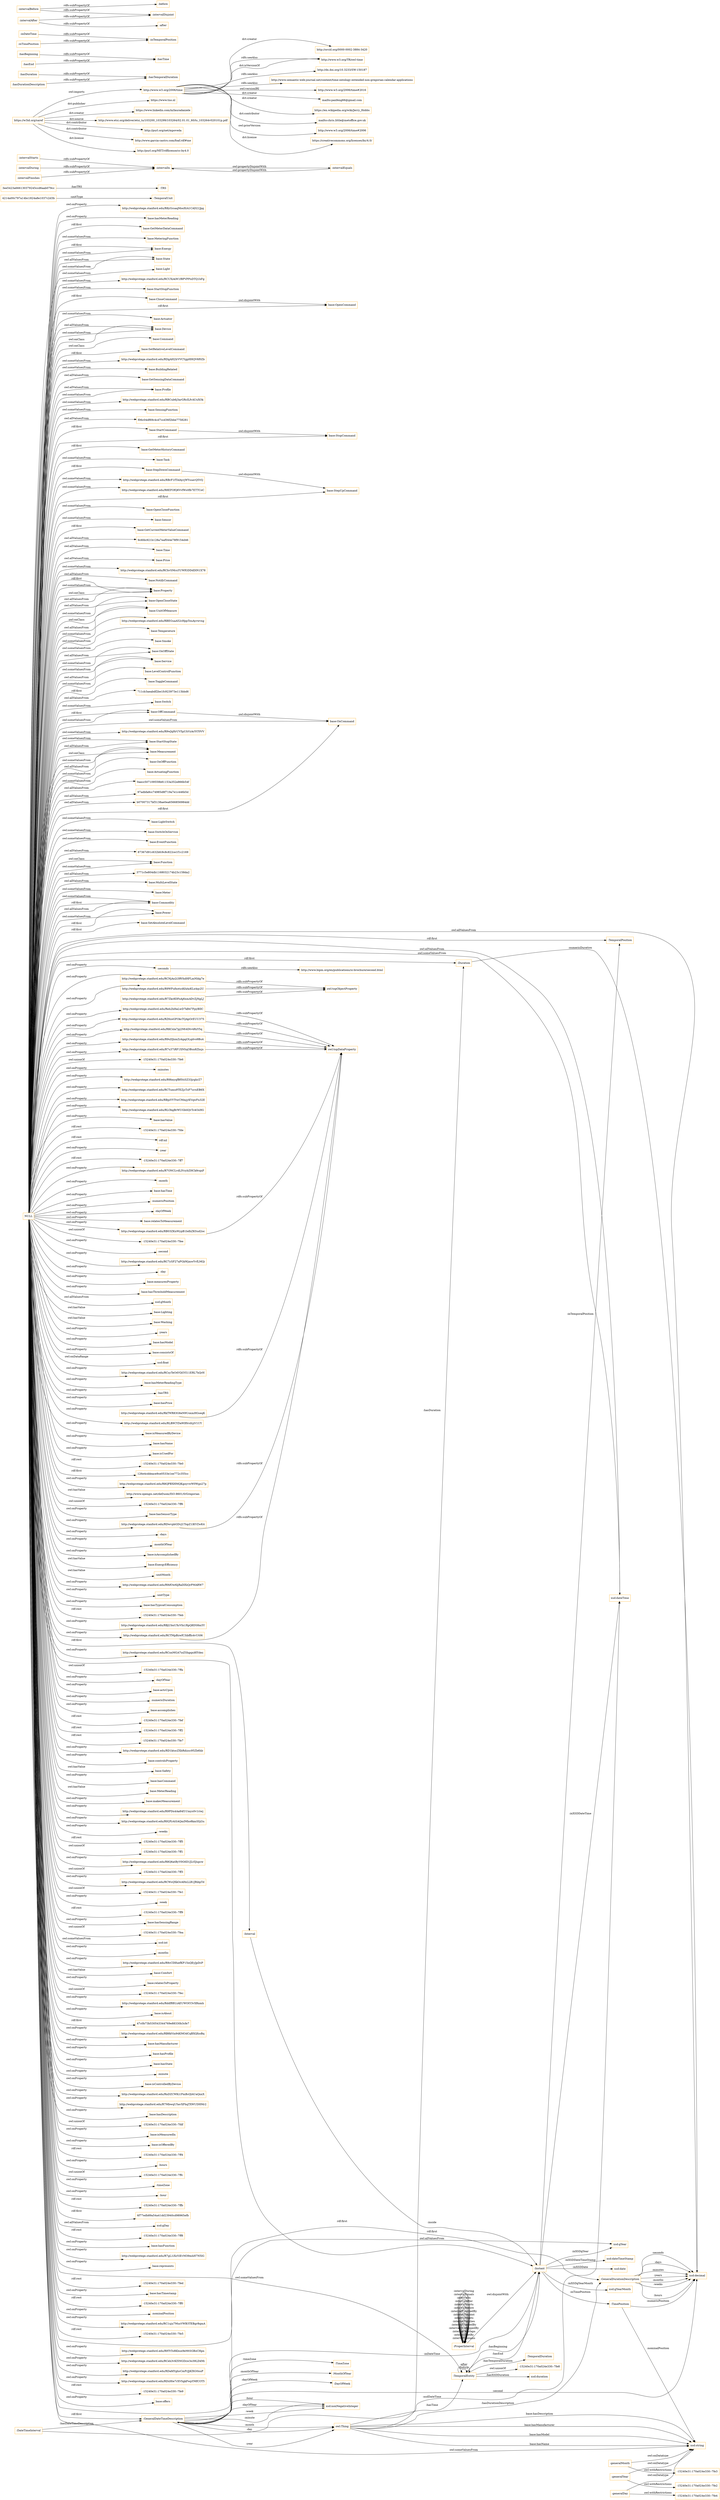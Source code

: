 digraph ar2dtool_diagram { 
rankdir=LR;
size="1501"
node [shape = rectangle, color="orange"]; "base:GetMeterDataCommand" "base:MeteringFunction" "base:Energy" "base:State" "base:Light" "http://webprotege.stanford.edu/RCUXiAiW1f8PVPPnDTQ1hFg" "base:StartStopFunction" "base:CloseCommand" "base:StopCommand" "base:Actuator" "base:Device" "base:Command" "base:SetRelativeLevelCommand" "http://webprotege.stanford.edu/RDgAH2IrVVCYgpHHQV6f0Zb" "base:BuildingRelated" "base:GetSensingDataCommand" "base:Profile" "http://webprotege.stanford.edu/RBCub6j3arGRcILfvAUxXOk" "base:SensingFunction" "f06c04df69c4cd7ccd36f2bbe7758281" "base:StepDownCommand" "base:StartCommand" "base:GetMeterHistoryCommand" "base:Task" "base:OpenCommand" "http://webprotege.stanford.edu/RBrF1fTldAyrjWYssavQ5VQ" "http://webprotege.stanford.edu/R8EFOfQ6VvfWs0fb7ETTCoC" "base:StepUpCommand" "base:OpenCloseFunction" "base:Sensor" "base:GetCurrentMeterValueCommand" "9c6fdc921b128a7eaf044e78f9154d46" "base:Time" "base:Price" "http://webprotege.stanford.edu/RChvSMcuYUWfGDDdDlN1X78" "base:NotifyCommand" "base:Property" "base:OpenCloseState" "base:UnitOfMeasure" "http://webprotege.stanford.edu/RBEGuaA52cHppTouAyrwvxg" "base:Temperature" "base:Smoke" "base:OnOffState" "base:Service" "base:LevelControlFunction" "base:ToggleCommand" "711cb3aeabdf2be1fc923973e113bbd6" "base:Switch" "base:OnCommand" "http://webprotege.stanford.edu/R9wJqHrUV5pUhVzAcYtT0VV" "base:StartStopState" "base:Measurement" "base:OnOffFunction" "base:ActuatingFunction" "0aecc507109559b81153a352e866b54f" "97adbfa8cc74985d8f719a7e1c446b5d" "b07007317bf3138ae0ea6566856984dd" "base:OffCommand" "base:LightSwitch" "base:SwitchOnService" "base:EventFunction" "87367d91c632bfc9c8c822ce1f1c2169" "base:Function" "3771c5e804db1168032174b23c158da2" "base:MultiLevelState" "base:Meter" "base:Commodity" "base:Power" "base:SetAbsoluteLevelCommand" ":TimeZone" "4214a00c797a14bc1824a8e1037c2d3b" ":GeneralDateTimeDescription" ":DateTimeInterval" "3ee5423a666130379245ccd6aab079cc" ":TRS" ":TemporalDuration" ":Duration" ":GeneralDurationDescription" ":ProperInterval" ":TimePosition" ":TemporalPosition" ":Interval" ":TemporalEntity" ":MonthOfYear" ":TemporalUnit" ":Instant" ":DayOfWeek" ; /*classes style*/
	"http://webprotege.stanford.edu/R9WFufxotu4KAAzKLx4qc2U" -> "owl:topObjectProperty" [ label = "rdfs:subPropertyOf" ];
	"http://webprotege.stanford.edu/RKCxla7pj2Mt4Dtv4RzY5q" -> "owl:topDataProperty" [ label = "rdfs:subPropertyOf" ];
	":intervalIn" -> ":intervalEquals" [ label = "owl:propertyDisjointWith" ];
	"http://www.w3.org/2006/time" -> "http://orcid.org/0000-0002-3884-3420" [ label = "dct:creator" ];
	"http://www.w3.org/2006/time" -> "http://www.w3.org/TR/owl-time" [ label = "rdfs:seeAlso" ];
	"http://www.w3.org/2006/time" -> "http://dx.doi.org/10.3233/SW-150187" [ label = "rdfs:seeAlso" ];
	"http://www.w3.org/2006/time" -> "http://www.semantic-web-journal.net/content/time-ontology-extended-non-gregorian-calendar-applications" [ label = "rdfs:seeAlso" ];
	"http://www.w3.org/2006/time" -> "http://www.w3.org/TR/owl-time" [ label = "dct:isVersionOf" ];
	"http://www.w3.org/2006/time" -> "http://www.w3.org/2006/time#2016" [ label = "owl:versionIRI" ];
	"http://www.w3.org/2006/time" -> "mailto:panfeng66@gmail.com" [ label = "dct:creator" ];
	"http://www.w3.org/2006/time" -> "https://en.wikipedia.org/wiki/Jerry_Hobbs" [ label = "dct:creator" ];
	"http://www.w3.org/2006/time" -> "mailto:chris.little@metoffice.gov.uk" [ label = "dct:contributor" ];
	"http://www.w3.org/2006/time" -> "http://www.w3.org/2006/time#2006" [ label = "owl:priorVersion" ];
	"http://www.w3.org/2006/time" -> "https://creativecommons.org/licenses/by/4.0/" [ label = "dct:license" ];
	":generalMonth" -> "-15240e31:170a024e330:-7fe3" [ label = "owl:withRestrictions" ];
	":generalMonth" -> "xsd:string" [ label = "owl:onDatatype" ];
	":intervalStarts" -> ":intervalIn" [ label = "rdfs:subPropertyOf" ];
	"http://webprotege.stanford.edu/R9uDJxmZz4gajOLqdvo9Bu4" -> "owl:topDataProperty" [ label = "rdfs:subPropertyOf" ];
	"base:StartCommand" -> "base:StopCommand" [ label = "owl:disjointWith" ];
	"base:OffCommand" -> "base:OnCommand" [ label = "owl:disjointWith" ];
	":hasDuration" -> ":hasTemporalDuration" [ label = "rdfs:subPropertyOf" ];
	":ProperInterval" -> ":Instant" [ label = "owl:disjointWith" ];
	":hasBeginning" -> ":hasTime" [ label = "rdfs:subPropertyOf" ];
	":intervalEquals" -> ":intervalIn" [ label = "owl:propertyDisjointWith" ];
	":seconds" -> "http://www.bipm.org/en/publications/si-brochure/second.html" [ label = "rdfs:seeAlso" ];
	"http://webprotege.stanford.edu/RB03ZKnWypB1bdhZKSud2oc" -> "owl:topDataProperty" [ label = "rdfs:subPropertyOf" ];
	"http://webprotege.stanford.edu/R7Zkc8DFoAj6xmADvZjNgLJ" -> "owl:topObjectProperty" [ label = "rdfs:subPropertyOf" ];
	":intervalDuring" -> ":intervalIn" [ label = "rdfs:subPropertyOf" ];
	"http://webprotege.stanford.edu/RCNjAo2i3RVhdHFLmNIdg7e" -> "owl:topObjectProperty" [ label = "rdfs:subPropertyOf" ];
	"http://webprotege.stanford.edu/RkTWR83G6eN9UoxmHGseqK" -> "owl:topDataProperty" [ label = "rdfs:subPropertyOf" ];
	"http://webprotege.stanford.edu/RDwvpbGDvjUTopZ1lKVZwK4" -> "owl:topDataProperty" [ label = "rdfs:subPropertyOf" ];
	"http://webprotege.stanford.edu/RCTMpBzwfC3ibffls4vUt06" -> "owl:topDataProperty" [ label = "rdfs:subPropertyOf" ];
	"base:CloseCommand" -> "base:OpenCommand" [ label = "owl:disjointWith" ];
	":inDateTime" -> ":inTemporalPosition" [ label = "rdfs:subPropertyOf" ];
	":intervalFinishes" -> ":intervalIn" [ label = "rdfs:subPropertyOf" ];
	"NULL" -> "base:State" [ label = "owl:allValuesFrom" ];
	"NULL" -> "-15240e31:170a024e330:-7fe6" [ label = "owl:unionOf" ];
	"NULL" -> ":minutes" [ label = "owl:onProperty" ];
	"NULL" -> "base:MultiLevelState" [ label = "owl:allValuesFrom" ];
	"NULL" -> "http://webprotege.stanford.edu/R9bxyqfBfStiSZ33jrghrZ7" [ label = "owl:onProperty" ];
	"NULL" -> "base:GetCurrentMeterValueCommand" [ label = "rdf:first" ];
	"NULL" -> "http://webprotege.stanford.edu/RCTumu9TEZjcTzF7uvxEB6X" [ label = "owl:onProperty" ];
	"NULL" -> "http://webprotege.stanford.edu/RBpiVVTtwCMmjyKVqwFn32E" [ label = "owl:onProperty" ];
	"NULL" -> "base:OpenCloseState" [ label = "owl:allValuesFrom" ];
	"NULL" -> "http://webprotege.stanford.edu/RLObgBrWUGbtlQvTc4OsHG" [ label = "owl:onProperty" ];
	"NULL" -> "base:Switch" [ label = "owl:someValuesFrom" ];
	"NULL" -> "base:hasValue" [ label = "owl:onProperty" ];
	"NULL" -> "-15240e31:170a024e330:-7fde" [ label = "rdf:rest" ];
	"NULL" -> "rdf:nil" [ label = "rdf:rest" ];
	"NULL" -> "f06c04df69c4cd7ccd36f2bbe7758281" [ label = "owl:allValuesFrom" ];
	"NULL" -> ":year" [ label = "owl:onProperty" ];
	"NULL" -> "-15240e31:170a024e330:-7ff7" [ label = "rdf:rest" ];
	"NULL" -> ":GeneralDateTimeDescription" [ label = "rdf:first" ];
	"NULL" -> "http://webprotege.stanford.edu/R7ONCLvdLIVcybZHCk9rqnF" [ label = "owl:onProperty" ];
	"NULL" -> "3771c5e804db1168032174b23c158da2" [ label = "owl:allValuesFrom" ];
	"NULL" -> ":month" [ label = "owl:onProperty" ];
	"NULL" -> "base:hasTime" [ label = "owl:onProperty" ];
	"NULL" -> ":numericPosition" [ label = "owl:onProperty" ];
	"NULL" -> "0aecc507109559b81153a352e866b54f" [ label = "owl:allValuesFrom" ];
	"NULL" -> ":dayOfWeek" [ label = "owl:onProperty" ];
	"NULL" -> "base:relatesToMeasurement" [ label = "owl:onProperty" ];
	"NULL" -> "http://webprotege.stanford.edu/Reh2hHaLwD7kB47FpyBIIC" [ label = "owl:onProperty" ];
	"NULL" -> "-15240e31:170a024e330:-7fee" [ label = "owl:unionOf" ];
	"NULL" -> ":second" [ label = "owl:onProperty" ];
	"NULL" -> "http://webprotege.stanford.edu/RC7ySF27aPGkWjmwYvfLMQi" [ label = "owl:onProperty" ];
	"NULL" -> ":day" [ label = "owl:onProperty" ];
	"NULL" -> "base:measuresProperty" [ label = "owl:onProperty" ];
	"NULL" -> "base:Commodity" [ label = "rdf:first" ];
	"NULL" -> "base:hasThresholdMeasurement" [ label = "owl:onProperty" ];
	"NULL" -> "base:OnOffFunction" [ label = "owl:someValuesFrom" ];
	"NULL" -> "base:OnCommand" [ label = "owl:someValuesFrom" ];
	"NULL" -> "xsd:gMonth" [ label = "owl:allValuesFrom" ];
	"NULL" -> "base:Actuator" [ label = "owl:someValuesFrom" ];
	"NULL" -> "base:Lighting" [ label = "owl:hasValue" ];
	"NULL" -> "b07007317bf3138ae0ea6566856984dd" [ label = "owl:allValuesFrom" ];
	"NULL" -> "base:Washing" [ label = "owl:hasValue" ];
	"NULL" -> "base:Service" [ label = "owl:someValuesFrom" ];
	"NULL" -> ":years" [ label = "owl:onProperty" ];
	"NULL" -> "base:LevelControlFunction" [ label = "owl:someValuesFrom" ];
	"NULL" -> "base:hasModel" [ label = "owl:onProperty" ];
	"NULL" -> "base:StartCommand" [ label = "rdf:first" ];
	"NULL" -> "base:consistsOf" [ label = "owl:onProperty" ];
	"NULL" -> "xsd:float" [ label = "owl:onDataRange" ];
	"NULL" -> "base:Device" [ label = "owl:allValuesFrom" ];
	"NULL" -> "http://webprotege.stanford.edu/RCsyTeO4VQGVl11ERL7hQrH" [ label = "owl:onProperty" ];
	"NULL" -> "http://webprotege.stanford.edu/RB03ZKnWypB1bdhZKSud2oc" [ label = "owl:onProperty" ];
	"NULL" -> "base:SetAbsoluteLevelCommand" [ label = "rdf:first" ];
	"NULL" -> "base:hasMeterReadingType" [ label = "owl:onProperty" ];
	"NULL" -> "base:Device" [ label = "owl:someValuesFrom" ];
	"NULL" -> "base:GetMeterHistoryCommand" [ label = "rdf:first" ];
	"NULL" -> ":hasTRS" [ label = "owl:onProperty" ];
	"NULL" -> "http://webprotege.stanford.edu/RZ6zoGFOkcTQApOrEUU375" [ label = "owl:onProperty" ];
	"NULL" -> "base:BuildingRelated" [ label = "owl:someValuesFrom" ];
	"NULL" -> "base:hasPrice" [ label = "owl:onProperty" ];
	"NULL" -> "base:Property" [ label = "rdf:first" ];
	"NULL" -> "http://webprotege.stanford.edu/RLB9CYDaWlf0rsfcjiV1UY" [ label = "owl:onProperty" ];
	"NULL" -> "base:isMeasuredByDevice" [ label = "owl:onProperty" ];
	"NULL" -> "base:hasName" [ label = "owl:onProperty" ];
	"NULL" -> "base:isUsedFor" [ label = "owl:onProperty" ];
	"NULL" -> "-15240e31:170a024e330:-7fe0" [ label = "rdf:rest" ];
	"NULL" -> "xsd:string" [ label = "owl:someValuesFrom" ];
	"NULL" -> "base:UnitOfMeasure" [ label = "owl:onClass" ];
	"NULL" -> "base:GetSensingDataCommand" [ label = "owl:allValuesFrom" ];
	"NULL" -> "87367d91c632bfc9c8c822ce1f1c2169" [ label = "owl:allValuesFrom" ];
	"NULL" -> "126e4cddeace9ce0533e1ee772c355cc" [ label = "rdf:first" ];
	"NULL" -> "http://webprotege.stanford.edu/R8QPBXHMQKgoyvwW0Wgo27p" [ label = "owl:onProperty" ];
	"NULL" -> "base:Property" [ label = "owl:someValuesFrom" ];
	"NULL" -> "http://www.opengis.net/def/uom/ISO-8601/0/Gregorian" [ label = "owl:hasValue" ];
	"NULL" -> "base:Function" [ label = "owl:onClass" ];
	"NULL" -> "-15240e31:170a024e330:-7ff6" [ label = "owl:unionOf" ];
	"NULL" -> "base:Device" [ label = "owl:onClass" ];
	"NULL" -> "base:hasSensorType" [ label = "owl:onProperty" ];
	"NULL" -> "http://webprotege.stanford.edu/R7u37iRF1XNSqOBsn8Zhsjs" [ label = "owl:onProperty" ];
	"NULL" -> ":days" [ label = "owl:onProperty" ];
	"NULL" -> ":monthOfYear" [ label = "owl:onProperty" ];
	"NULL" -> "base:SetRelativeLevelCommand" [ label = "rdf:first" ];
	"NULL" -> "base:isAccomplishedBy" [ label = "owl:onProperty" ];
	"NULL" -> "base:EnergyEfficiency" [ label = "owl:hasValue" ];
	"NULL" -> ":unitMonth" [ label = "owl:hasValue" ];
	"NULL" -> "http://webprotege.stanford.edu/R9ifOw6ljRaDlXiQrPMARW7" [ label = "owl:onProperty" ];
	"NULL" -> "base:SwitchOnService" [ label = "owl:someValuesFrom" ];
	"NULL" -> ":unitType" [ label = "owl:onProperty" ];
	"NULL" -> "base:hasTypicalConsumption" [ label = "owl:onProperty" ];
	"NULL" -> "-15240e31:170a024e330:-7feb" [ label = "rdf:rest" ];
	"NULL" -> "http://webprotege.stanford.edu/RBjUbnUXcVIn1RpQ8DS8m5Y" [ label = "owl:onProperty" ];
	"NULL" -> "base:Command" [ label = "owl:onClass" ];
	"NULL" -> "base:Service" [ label = "owl:allValuesFrom" ];
	"NULL" -> "xsd:dateTime" [ label = "owl:someValuesFrom" ];
	"NULL" -> "http://webprotege.stanford.edu/RCnxMGA7ioZShgqxi8IYdez" [ label = "owl:onProperty" ];
	"NULL" -> "-15240e31:170a024e330:-7ffa" [ label = "owl:unionOf" ];
	"NULL" -> ":dayOfYear" [ label = "owl:onProperty" ];
	"NULL" -> "base:StartStopState" [ label = "owl:someValuesFrom" ];
	"NULL" -> "base:actsUpon" [ label = "owl:onProperty" ];
	"NULL" -> "base:Measurement" [ label = "owl:allValuesFrom" ];
	"NULL" -> ":numericDuration" [ label = "owl:onProperty" ];
	"NULL" -> "base:ActuatingFunction" [ label = "owl:someValuesFrom" ];
	"NULL" -> "base:accomplishes" [ label = "owl:onProperty" ];
	"NULL" -> "-15240e31:170a024e330:-7fef" [ label = "rdf:rest" ];
	"NULL" -> "-15240e31:170a024e330:-7ff2" [ label = "rdf:rest" ];
	"NULL" -> "http://webprotege.stanford.edu/RDwvpbGDvjUTopZ1lKVZwK4" [ label = "owl:onProperty" ];
	"NULL" -> "base:CloseCommand" [ label = "rdf:first" ];
	"NULL" -> "-15240e31:170a024e330:-7fe7" [ label = "rdf:rest" ];
	"NULL" -> "base:Power" [ label = "owl:someValuesFrom" ];
	"NULL" -> "711cb3aeabdf2be1fc923973e113bbd6" [ label = "owl:allValuesFrom" ];
	"NULL" -> "http://webprotege.stanford.edu/RD1ktocZXbRdizsc95Zb6hb" [ label = "owl:onProperty" ];
	"NULL" -> "base:controlsProperty" [ label = "owl:onProperty" ];
	"NULL" -> "base:Safety" [ label = "owl:hasValue" ];
	"NULL" -> "base:Task" [ label = "owl:someValuesFrom" ];
	"NULL" -> "http://webprotege.stanford.edu/RChvSMcuYUWfGDDdDlN1X78" [ label = "owl:someValuesFrom" ];
	"NULL" -> "http://webprotege.stanford.edu/RBCub6j3arGRcILfvAUxXOk" [ label = "owl:someValuesFrom" ];
	"NULL" -> "base:Meter" [ label = "owl:someValuesFrom" ];
	"NULL" -> "base:hasCommand" [ label = "owl:onProperty" ];
	"NULL" -> "base:StepDownCommand" [ label = "rdf:first" ];
	"NULL" -> "base:MeterReading" [ label = "owl:hasValue" ];
	"NULL" -> "9c6fdc921b128a7eaf044e78f9154d46" [ label = "owl:allValuesFrom" ];
	"NULL" -> "base:makesMeasurement" [ label = "owl:onProperty" ];
	"NULL" -> "http://webprotege.stanford.edu/R9PDn4Aa84f1Umys0v1riwj" [ label = "owl:onProperty" ];
	"NULL" -> "http://webprotege.stanford.edu/R92Py4iSAQmIMho8kmSSjGu" [ label = "owl:onProperty" ];
	"NULL" -> ":TemporalEntity" [ label = "owl:someValuesFrom" ];
	"NULL" -> "base:NotifyCommand" [ label = "owl:allValuesFrom" ];
	"NULL" -> "base:Commodity" [ label = "owl:allValuesFrom" ];
	"NULL" -> "base:ToggleCommand" [ label = "rdf:first" ];
	"NULL" -> "base:StopCommand" [ label = "rdf:first" ];
	"NULL" -> ":weeks" [ label = "owl:onProperty" ];
	"NULL" -> "-15240e31:170a024e330:-7ff5" [ label = "rdf:rest" ];
	"NULL" -> "base:LightSwitch" [ label = "owl:someValuesFrom" ];
	"NULL" -> "base:OpenCommand" [ label = "rdf:first" ];
	"NULL" -> "-15240e31:170a024e330:-7ff1" [ label = "owl:unionOf" ];
	"NULL" -> "http://webprotege.stanford.edu/R8Q6atByV0G6D1JLt5Jupcw" [ label = "owl:onProperty" ];
	"NULL" -> "base:StepUpCommand" [ label = "rdf:first" ];
	"NULL" -> "base:OffCommand" [ label = "rdf:first" ];
	"NULL" -> ":GeneralDurationDescription" [ label = "rdf:first" ];
	"NULL" -> "base:Profile" [ label = "owl:someValuesFrom" ];
	"NULL" -> "http://webprotege.stanford.edu/RCNjAo2i3RVhdHFLmNIdg7e" [ label = "owl:onProperty" ];
	"NULL" -> "-15240e31:170a024e330:-7ff3" [ label = "owl:unionOf" ];
	"NULL" -> "http://webprotege.stanford.edu/RCWsQXkOcAHxLLB1JRibpTd" [ label = "owl:onProperty" ];
	"NULL" -> "-15240e31:170a024e330:-7fe1" [ label = "owl:unionOf" ];
	"NULL" -> ":Duration" [ label = "rdf:first" ];
	"NULL" -> ":week" [ label = "owl:onProperty" ];
	"NULL" -> "http://webprotege.stanford.edu/RBEGuaA52cHppTouAyrwvxg" [ label = "owl:someValuesFrom" ];
	"NULL" -> "-15240e31:170a024e330:-7ff9" [ label = "rdf:rest" ];
	"NULL" -> "base:Function" [ label = "owl:someValuesFrom" ];
	"NULL" -> "base:hasSensingRange" [ label = "owl:onProperty" ];
	"NULL" -> "base:Measurement" [ label = "owl:onClass" ];
	"NULL" -> "-15240e31:170a024e330:-7fea" [ label = "owl:unionOf" ];
	"NULL" -> "xsd:int" [ label = "owl:someValuesFrom" ];
	"NULL" -> ":months" [ label = "owl:onProperty" ];
	"NULL" -> "base:Property" [ label = "owl:onClass" ];
	"NULL" -> "http://webprotege.stanford.edu/R9cCDlfuefKP15nQEyJpDcP" [ label = "owl:onProperty" ];
	"NULL" -> ":Interval" [ label = "rdf:first" ];
	"NULL" -> "base:Comfort" [ label = "owl:hasValue" ];
	"NULL" -> "base:relatesToProperty" [ label = "owl:onProperty" ];
	"NULL" -> "-15240e31:170a024e330:-7fec" [ label = "owl:unionOf" ];
	"NULL" -> "base:Property" [ label = "owl:allValuesFrom" ];
	"NULL" -> "base:Light" [ label = "owl:someValuesFrom" ];
	"NULL" -> ":seconds" [ label = "owl:onProperty" ];
	"NULL" -> "base:Sensor" [ label = "owl:someValuesFrom" ];
	"NULL" -> "http://webprotege.stanford.edu/RddfRR1iAEUWOtY3vXRnmh" [ label = "owl:onProperty" ];
	"NULL" -> "base:isAbout" [ label = "owl:onProperty" ];
	"NULL" -> "47c0b73b530543344769e88330b3cfe7" [ label = "rdf:first" ];
	"NULL" -> "xsd:dateTime" [ label = "owl:allValuesFrom" ];
	"NULL" -> "http://webprotege.stanford.edu/R9WFufxotu4KAAzKLx4qc2U" [ label = "owl:onProperty" ];
	"NULL" -> "http://webprotege.stanford.edu/RB8kVin94KMOdCqBXQfzoBq" [ label = "owl:onProperty" ];
	"NULL" -> "base:hasManufacturer" [ label = "owl:onProperty" ];
	"NULL" -> "base:StartStopState" [ label = "owl:allValuesFrom" ];
	"NULL" -> "base:hasProfile" [ label = "owl:onProperty" ];
	"NULL" -> "base:hasState" [ label = "owl:onProperty" ];
	"NULL" -> "http://webprotege.stanford.edu/RCUXiAiW1f8PVPPnDTQ1hFg" [ label = "owl:someValuesFrom" ];
	"NULL" -> "http://webprotege.stanford.edu/R9uDJxmZz4gajOLqdvo9Bu4" [ label = "owl:onProperty" ];
	"NULL" -> "http://webprotege.stanford.edu/R8EFOfQ6VvfWs0fb7ETTCoC" [ label = "owl:someValuesFrom" ];
	"NULL" -> "base:Temperature" [ label = "owl:someValuesFrom" ];
	"NULL" -> ":minute" [ label = "owl:onProperty" ];
	"NULL" -> "base:isControlledByDevice" [ label = "owl:onProperty" ];
	"NULL" -> "http://webprotege.stanford.edu/RnDZCWKi1PmBcQlAUaQnxX" [ label = "owl:onProperty" ];
	"NULL" -> "http://webprotege.stanford.edu/R7MbwqU5avXFhqTXWUDHMr2" [ label = "owl:onProperty" ];
	"NULL" -> "base:hasDescription" [ label = "owl:onProperty" ];
	"NULL" -> "http://webprotege.stanford.edu/RKCxla7pj2Mt4Dtv4RzY5q" [ label = "owl:onProperty" ];
	"NULL" -> "-15240e31:170a024e330:-7fdf" [ label = "owl:unionOf" ];
	"NULL" -> "base:isMeasuredIn" [ label = "owl:onProperty" ];
	"NULL" -> ":TemporalPosition" [ label = "rdf:first" ];
	"NULL" -> "base:Energy" [ label = "rdf:first" ];
	"NULL" -> "97adbfa8cc74985d8f719a7e1c446b5d" [ label = "owl:allValuesFrom" ];
	"NULL" -> "base:State" [ label = "owl:someValuesFrom" ];
	"NULL" -> "base:isOfferedBy" [ label = "owl:onProperty" ];
	"NULL" -> "base:Time" [ label = "owl:allValuesFrom" ];
	"NULL" -> "-15240e31:170a024e330:-7ff4" [ label = "rdf:rest" ];
	"NULL" -> "base:OffCommand" [ label = "owl:someValuesFrom" ];
	"NULL" -> "base:Commodity" [ label = "owl:someValuesFrom" ];
	"NULL" -> ":hours" [ label = "owl:onProperty" ];
	"NULL" -> "base:Power" [ label = "rdf:first" ];
	"NULL" -> "base:GetMeterDataCommand" [ label = "rdf:first" ];
	"NULL" -> "base:OnCommand" [ label = "rdf:first" ];
	"NULL" -> "-15240e31:170a024e330:-7ffc" [ label = "owl:unionOf" ];
	"NULL" -> "base:OpenCloseFunction" [ label = "owl:someValuesFrom" ];
	"NULL" -> ":timeZone" [ label = "owl:onProperty" ];
	"NULL" -> "base:Measurement" [ label = "owl:someValuesFrom" ];
	"NULL" -> "base:Energy" [ label = "owl:someValuesFrom" ];
	"NULL" -> ":hour" [ label = "owl:onProperty" ];
	"NULL" -> "-15240e31:170a024e330:-7ffb" [ label = "rdf:rest" ];
	"NULL" -> "6f77edb89a54a41dd23940cd98965efb" [ label = "rdf:first" ];
	"NULL" -> "xsd:gDay" [ label = "owl:allValuesFrom" ];
	"NULL" -> "-15240e31:170a024e330:-7ff8" [ label = "rdf:rest" ];
	"NULL" -> "base:UnitOfMeasure" [ label = "owl:allValuesFrom" ];
	"NULL" -> "base:hasFunction" [ label = "owl:onProperty" ];
	"NULL" -> "http://webprotege.stanford.edu/RDgAH2IrVVCYgpHHQV6f0Zb" [ label = "owl:someValuesFrom" ];
	"NULL" -> "base:SensingFunction" [ label = "owl:someValuesFrom" ];
	"NULL" -> "http://webprotege.stanford.edu/R7gL1iXzViEvM39mhH7N5lG" [ label = "owl:onProperty" ];
	"NULL" -> "base:represents" [ label = "owl:onProperty" ];
	"NULL" -> "xsd:decimal" [ label = "owl:allValuesFrom" ];
	"NULL" -> "base:Profile" [ label = "owl:allValuesFrom" ];
	"NULL" -> "http://webprotege.stanford.edu/R9wJqHrUV5pUhVzAcYtT0VV" [ label = "owl:someValuesFrom" ];
	"NULL" -> "http://webprotege.stanford.edu/RCTMpBzwfC3ibffls4vUt06" [ label = "owl:onProperty" ];
	"NULL" -> "base:StartStopFunction" [ label = "owl:someValuesFrom" ];
	"NULL" -> "-15240e31:170a024e330:-7fed" [ label = "rdf:rest" ];
	"NULL" -> "base:hasTimestamp" [ label = "owl:onProperty" ];
	"NULL" -> "-15240e31:170a024e330:-7ff0" [ label = "rdf:rest" ];
	"NULL" -> "base:OnOffState" [ label = "owl:allValuesFrom" ];
	"NULL" -> ":nominalPosition" [ label = "owl:onProperty" ];
	"NULL" -> "base:MeteringFunction" [ label = "owl:someValuesFrom" ];
	"NULL" -> "http://webprotege.stanford.edu/RC1uju7MusVWB3TEBgr8qmA" [ label = "owl:onProperty" ];
	"NULL" -> "-15240e31:170a024e330:-7fe5" [ label = "rdf:rest" ];
	"NULL" -> "base:EventFunction" [ label = "owl:someValuesFrom" ];
	"NULL" -> "base:Price" [ label = "owl:allValuesFrom" ];
	"NULL" -> "xsd:gYear" [ label = "owl:allValuesFrom" ];
	"NULL" -> "base:OpenCloseState" [ label = "owl:someValuesFrom" ];
	"NULL" -> ":Instant" [ label = "rdf:first" ];
	"NULL" -> "http://webprotege.stanford.edu/R9TtTs8Kbux9eMtSGBoCHpn" [ label = "owl:onProperty" ];
	"NULL" -> "http://webprotege.stanford.edu/RCeh3vKI5NGDzw3o39LD4Mi" [ label = "owl:onProperty" ];
	"NULL" -> "http://webprotege.stanford.edu/RBrF1fTldAyrjWYssavQ5VQ" [ label = "owl:someValuesFrom" ];
	"NULL" -> "http://webprotege.stanford.edu/RDafdYghsCmPrJjKIXG0nuP" [ label = "owl:onProperty" ];
	"NULL" -> "http://webprotege.stanford.edu/RDzHte7rXVSgkFwpYMfCOT5" [ label = "owl:onProperty" ];
	"NULL" -> "-15240e31:170a024e330:-7fe9" [ label = "rdf:rest" ];
	"NULL" -> "base:Smoke" [ label = "owl:someValuesFrom" ];
	"NULL" -> "base:offers" [ label = "owl:onProperty" ];
	"NULL" -> "http://webprotege.stanford.edu/R8yGcsaqMooXtA1CAD21Jpg" [ label = "owl:onProperty" ];
	"NULL" -> "base:OnOffState" [ label = "owl:someValuesFrom" ];
	"NULL" -> "base:hasMeterReading" [ label = "owl:onProperty" ];
	"base:StepDownCommand" -> "base:StepUpCommand" [ label = "owl:disjointWith" ];
	":intervalBefore" -> ":intervalDisjoint" [ label = "rdfs:subPropertyOf" ];
	":intervalBefore" -> ":before" [ label = "rdfs:subPropertyOf" ];
	":TemporalEntity" -> "-15240e31:170a024e330:-7fe8" [ label = "owl:unionOf" ];
	":intervalAfter" -> ":intervalDisjoint" [ label = "rdfs:subPropertyOf" ];
	":intervalAfter" -> ":after" [ label = "rdfs:subPropertyOf" ];
	":hasEnd" -> ":hasTime" [ label = "rdfs:subPropertyOf" ];
	"http://webprotege.stanford.edu/Reh2hHaLwD7kB47FpyBIIC" -> "owl:topDataProperty" [ label = "rdfs:subPropertyOf" ];
	"http://webprotege.stanford.edu/RZ6zoGFOkcTQApOrEUU375" -> "owl:topDataProperty" [ label = "rdfs:subPropertyOf" ];
	"https://w3id.org/saref" -> "https://www.tno.nl" [ label = "dct:publisher" ];
	"https://w3id.org/saref" -> "https://www.linkedin.com/in/lauradaniele" [ label = "dct:creator" ];
	"https://w3id.org/saref" -> "http://www.etsi.org/deliver/etsi_ts/103200_103299/103264/02.01.01_60/ts_103264v020101p.pdf" [ label = "dct:source" ];
	"https://w3id.org/saref" -> "http://purl.org/net/mpoveda" [ label = "dct:contributor" ];
	"https://w3id.org/saref" -> "http://www.w3.org/2006/time" [ label = "owl:imports" ];
	"https://w3id.org/saref" -> "http://www.garcia-castro.com/foaf.rdf#me" [ label = "dct:contributor" ];
	"https://w3id.org/saref" -> "http://purl.org/NET/rdflicense/cc-by4.0" [ label = "dct:license" ];
	":inTimePosition" -> ":inTemporalPosition" [ label = "rdfs:subPropertyOf" ];
	":generalDay" -> "-15240e31:170a024e330:-7fe4" [ label = "owl:withRestrictions" ];
	":generalDay" -> "xsd:string" [ label = "owl:onDatatype" ];
	":generalYear" -> "-15240e31:170a024e330:-7fe2" [ label = "owl:withRestrictions" ];
	":generalYear" -> "xsd:string" [ label = "owl:onDatatype" ];
	":hasDurationDescription" -> ":hasTemporalDuration" [ label = "rdfs:subPropertyOf" ];
	"http://webprotege.stanford.edu/R7u37iRF1XNSqOBsn8Zhsjs" -> "owl:topDataProperty" [ label = "rdfs:subPropertyOf" ];
	"owl:Thing" -> "xsd:string" [ label = "base:hasName" ];
	":TimePosition" -> "xsd:string" [ label = ":nominalPosition" ];
	":GeneralDateTimeDescription" -> ":DayOfWeek" [ label = ":dayOfWeek" ];
	":TemporalEntity" -> ":Instant" [ label = ":hasEnd" ];
	":Instant" -> "xsd:gYear" [ label = ":inXSDgYear" ];
	":ProperInterval" -> ":ProperInterval" [ label = ":intervalContains" ];
	":TemporalEntity" -> ":Instant" [ label = ":hasBeginning" ];
	":GeneralDurationDescription" -> "xsd:decimal" [ label = ":hours" ];
	"4214a00c797a14bc1824a8e1037c2d3b" -> ":TemporalUnit" [ label = ":unitType" ];
	"owl:Thing" -> "xsd:string" [ label = "base:hasDescription" ];
	":GeneralDateTimeDescription" -> "owl:Thing" [ label = ":year" ];
	":ProperInterval" -> ":ProperInterval" [ label = ":intervalMetBy" ];
	":Instant" -> "xsd:dateTimeStamp" [ label = ":inXSDDateTimeStamp" ];
	"owl:Thing" -> ":GeneralDurationDescription" [ label = ":hasDurationDescription" ];
	"owl:Thing" -> "xsd:string" [ label = "base:hasManufacturer" ];
	":ProperInterval" -> ":ProperInterval" [ label = ":intervalOverlaps" ];
	":GeneralDurationDescription" -> "xsd:decimal" [ label = ":seconds" ];
	":Instant" -> "xsd:date" [ label = ":inXSDDate" ];
	":DateTimeInterval" -> "xsd:dateTime" [ label = ":xsdDateTime" ];
	":ProperInterval" -> ":ProperInterval" [ label = ":intervalOverlappedBy" ];
	":GeneralDateTimeDescription" -> ":TimeZone" [ label = ":timeZone" ];
	":Instant" -> ":TemporalPosition" [ label = ":inTemporalPosition" ];
	":GeneralDurationDescription" -> "xsd:decimal" [ label = ":days" ];
	"owl:Thing" -> ":TemporalEntity" [ label = ":hasTime" ];
	":ProperInterval" -> ":ProperInterval" [ label = ":intervalStartedBy" ];
	":Instant" -> "xsd:dateTime" [ label = ":inXSDDateTime" ];
	":Instant" -> "xsd:gYearMonth" [ label = ":inXSDgYearMonth" ];
	":Instant" -> ":GeneralDateTimeDescription" [ label = ":inDateTime" ];
	":TemporalEntity" -> "xsd:duration" [ label = ":hasXSDDuration" ];
	":GeneralDateTimeDescription" -> "xsd:nonNegativeInteger" [ label = ":minute" ];
	":GeneralDurationDescription" -> "xsd:decimal" [ label = ":minutes" ];
	":GeneralDateTimeDescription" -> "xsd:nonNegativeInteger" [ label = ":hour" ];
	":ProperInterval" -> ":ProperInterval" [ label = ":intervalFinishes" ];
	":Instant" -> ":TimePosition" [ label = ":inTimePosition" ];
	":GeneralDurationDescription" -> "xsd:decimal" [ label = ":years" ];
	":ProperInterval" -> ":ProperInterval" [ label = ":intervalMeets" ];
	"3ee5423a666130379245ccd6aab079cc" -> ":TRS" [ label = ":hasTRS" ];
	":GeneralDateTimeDescription" -> "xsd:nonNegativeInteger" [ label = ":dayOfYear" ];
	":GeneralDateTimeDescription" -> "xsd:nonNegativeInteger" [ label = ":week" ];
	"owl:Thing" -> ":Duration" [ label = ":hasDuration" ];
	":GeneralDurationDescription" -> "xsd:decimal" [ label = ":months" ];
	":TimePosition" -> "xsd:decimal" [ label = ":numericPosition" ];
	":TemporalEntity" -> ":TemporalDuration" [ label = ":hasTemporalDuration" ];
	":GeneralDateTimeDescription" -> "owl:Thing" [ label = ":month" ];
	":ProperInterval" -> ":ProperInterval" [ label = ":intervalDisjoint" ];
	":ProperInterval" -> ":ProperInterval" [ label = ":intervalFinishedBy" ];
	":TemporalEntity" -> ":TemporalEntity" [ label = ":before" ];
	"owl:Thing" -> "xsd:string" [ label = "base:hasModel" ];
	":ProperInterval" -> ":ProperInterval" [ label = ":intervalBefore" ];
	":GeneralDateTimeDescription" -> "xsd:decimal" [ label = ":second" ];
	":GeneralDurationDescription" -> "xsd:decimal" [ label = ":weeks" ];
	":TemporalEntity" -> ":TemporalEntity" [ label = ":after" ];
	":ProperInterval" -> ":ProperInterval" [ label = ":intervalStarts" ];
	":GeneralDateTimeDescription" -> ":MonthOfYear" [ label = ":monthOfYear" ];
	":ProperInterval" -> ":ProperInterval" [ label = ":intervalAfter" ];
	":Interval" -> ":Instant" [ label = ":inside" ];
	":GeneralDateTimeDescription" -> "owl:Thing" [ label = ":day" ];
	":DateTimeInterval" -> ":GeneralDateTimeDescription" [ label = ":hasDateTimeDescription" ];
	":ProperInterval" -> ":ProperInterval" [ label = ":intervalIn" ];
	":Duration" -> "xsd:decimal" [ label = ":numericDuration" ];
	":ProperInterval" -> ":ProperInterval" [ label = ":intervalEquals" ];
	":ProperInterval" -> ":ProperInterval" [ label = ":intervalDuring" ];

}

